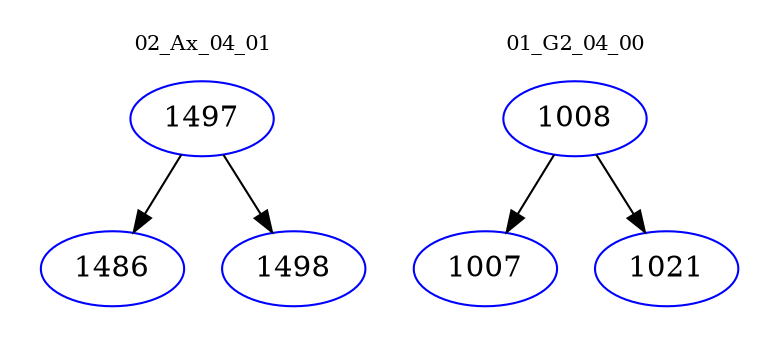 digraph{
subgraph cluster_0 {
color = white
label = "02_Ax_04_01";
fontsize=10;
T0_1497 [label="1497", color="blue"]
T0_1497 -> T0_1486 [color="black"]
T0_1486 [label="1486", color="blue"]
T0_1497 -> T0_1498 [color="black"]
T0_1498 [label="1498", color="blue"]
}
subgraph cluster_1 {
color = white
label = "01_G2_04_00";
fontsize=10;
T1_1008 [label="1008", color="blue"]
T1_1008 -> T1_1007 [color="black"]
T1_1007 [label="1007", color="blue"]
T1_1008 -> T1_1021 [color="black"]
T1_1021 [label="1021", color="blue"]
}
}
